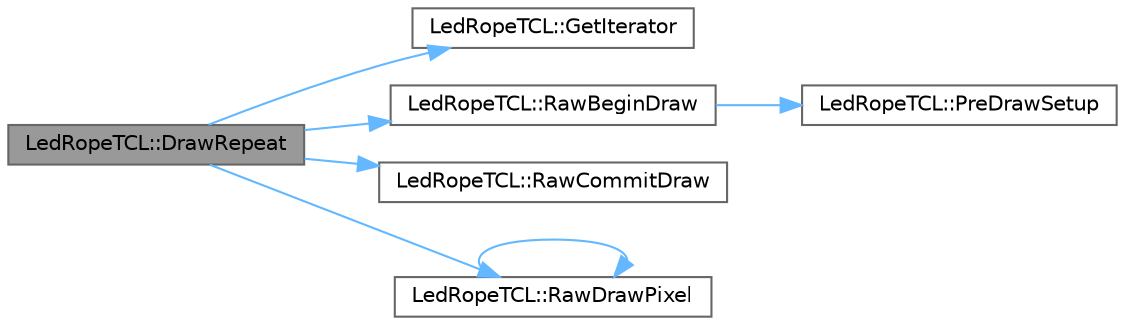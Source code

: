 digraph "LedRopeTCL::DrawRepeat"
{
 // LATEX_PDF_SIZE
  bgcolor="transparent";
  edge [fontname=Helvetica,fontsize=10,labelfontname=Helvetica,labelfontsize=10];
  node [fontname=Helvetica,fontsize=10,shape=box,height=0.2,width=0.4];
  rankdir="LR";
  Node1 [id="Node000001",label="LedRopeTCL::DrawRepeat",height=0.2,width=0.4,color="gray40", fillcolor="grey60", style="filled", fontcolor="black",tooltip=" "];
  Node1 -> Node2 [id="edge1_Node000001_Node000002",color="steelblue1",style="solid",tooltip=" "];
  Node2 [id="Node000002",label="LedRopeTCL::GetIterator",height=0.2,width=0.4,color="grey40", fillcolor="white", style="filled",URL="$d4/df6/class_led_rope_t_c_l_a79ccaade09b2a2ac734abb010107a464.html#a79ccaade09b2a2ac734abb010107a464",tooltip=" "];
  Node1 -> Node3 [id="edge2_Node000001_Node000003",color="steelblue1",style="solid",tooltip=" "];
  Node3 [id="Node000003",label="LedRopeTCL::RawBeginDraw",height=0.2,width=0.4,color="grey40", fillcolor="white", style="filled",URL="$d4/df6/class_led_rope_t_c_l_ae60663b8c9b70e2dd58ebbfe14c22111.html#ae60663b8c9b70e2dd58ebbfe14c22111",tooltip=" "];
  Node3 -> Node4 [id="edge3_Node000003_Node000004",color="steelblue1",style="solid",tooltip=" "];
  Node4 [id="Node000004",label="LedRopeTCL::PreDrawSetup",height=0.2,width=0.4,color="grey40", fillcolor="white", style="filled",URL="$d4/df6/class_led_rope_t_c_l_a4aada290bc25e4cc5dceb5a521ed935e.html#a4aada290bc25e4cc5dceb5a521ed935e",tooltip=" "];
  Node1 -> Node5 [id="edge4_Node000001_Node000005",color="steelblue1",style="solid",tooltip=" "];
  Node5 [id="Node000005",label="LedRopeTCL::RawCommitDraw",height=0.2,width=0.4,color="grey40", fillcolor="white", style="filled",URL="$d4/df6/class_led_rope_t_c_l_a2c5c772faf24596d5be70d96581e7454.html#a2c5c772faf24596d5be70d96581e7454",tooltip=" "];
  Node1 -> Node6 [id="edge5_Node000001_Node000006",color="steelblue1",style="solid",tooltip=" "];
  Node6 [id="Node000006",label="LedRopeTCL::RawDrawPixel",height=0.2,width=0.4,color="grey40", fillcolor="white", style="filled",URL="$d4/df6/class_led_rope_t_c_l_a44e74c392ae8f3e56d58000912d38aed.html#a44e74c392ae8f3e56d58000912d38aed",tooltip=" "];
  Node6 -> Node6 [id="edge6_Node000006_Node000006",color="steelblue1",style="solid",tooltip=" "];
}
